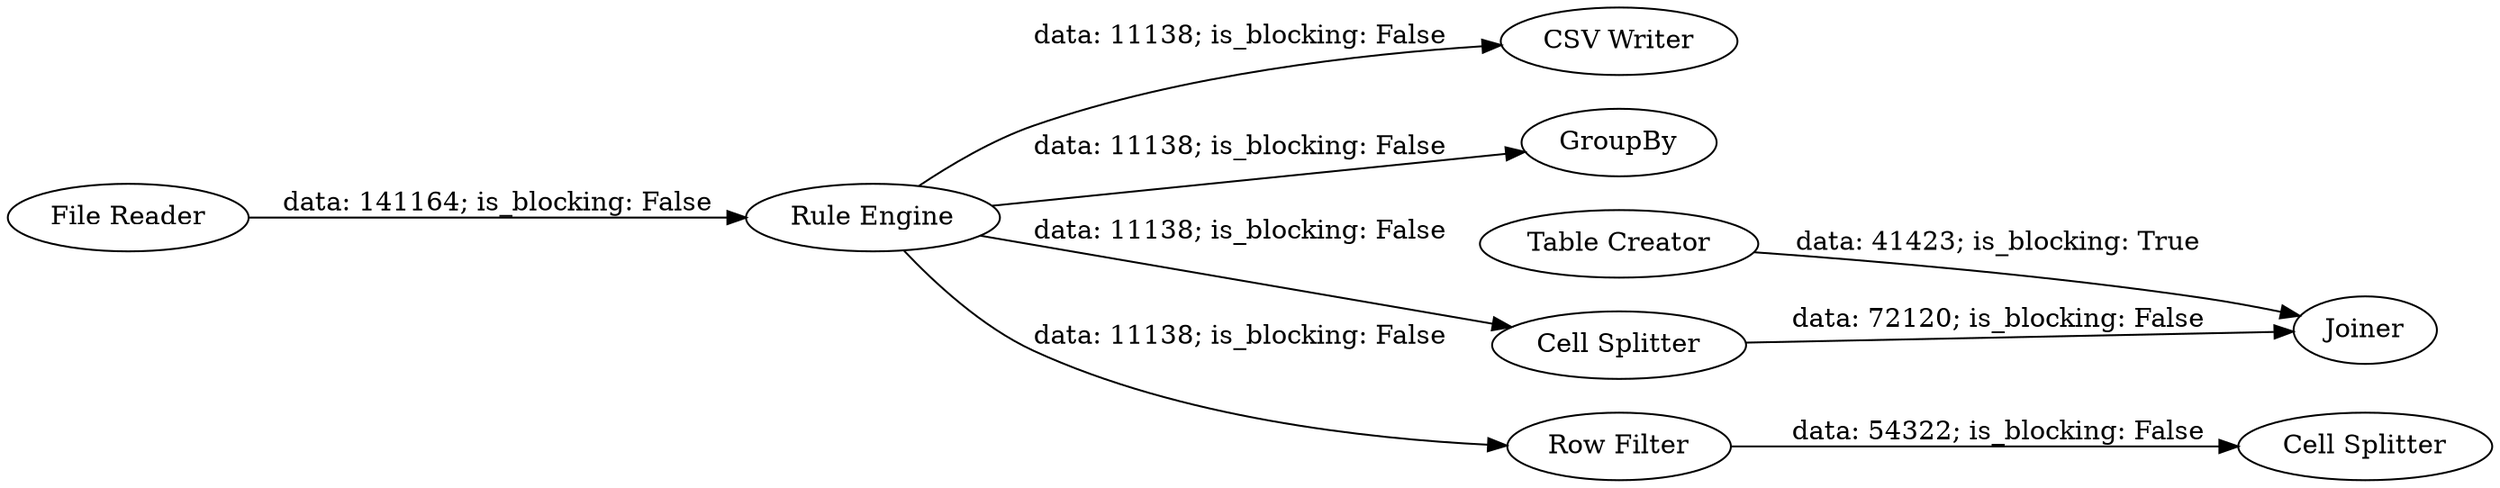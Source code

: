 digraph {
	"2194474164095822487_1" [label="File Reader"]
	"2194474164095822487_5" [label="Cell Splitter"]
	"2194474164095822487_6" [label="CSV Writer"]
	"2194474164095822487_2" [label="Rule Engine"]
	"2194474164095822487_3" [label=GroupBy]
	"2194474164095822487_8" [label="Cell Splitter"]
	"2194474164095822487_7" [label="Table Creator"]
	"2194474164095822487_9" [label=Joiner]
	"2194474164095822487_4" [label="Row Filter"]
	"2194474164095822487_2" -> "2194474164095822487_8" [label="data: 11138; is_blocking: False"]
	"2194474164095822487_8" -> "2194474164095822487_9" [label="data: 72120; is_blocking: False"]
	"2194474164095822487_1" -> "2194474164095822487_2" [label="data: 141164; is_blocking: False"]
	"2194474164095822487_2" -> "2194474164095822487_6" [label="data: 11138; is_blocking: False"]
	"2194474164095822487_2" -> "2194474164095822487_3" [label="data: 11138; is_blocking: False"]
	"2194474164095822487_4" -> "2194474164095822487_5" [label="data: 54322; is_blocking: False"]
	"2194474164095822487_2" -> "2194474164095822487_4" [label="data: 11138; is_blocking: False"]
	"2194474164095822487_7" -> "2194474164095822487_9" [label="data: 41423; is_blocking: True"]
	rankdir=LR
}

